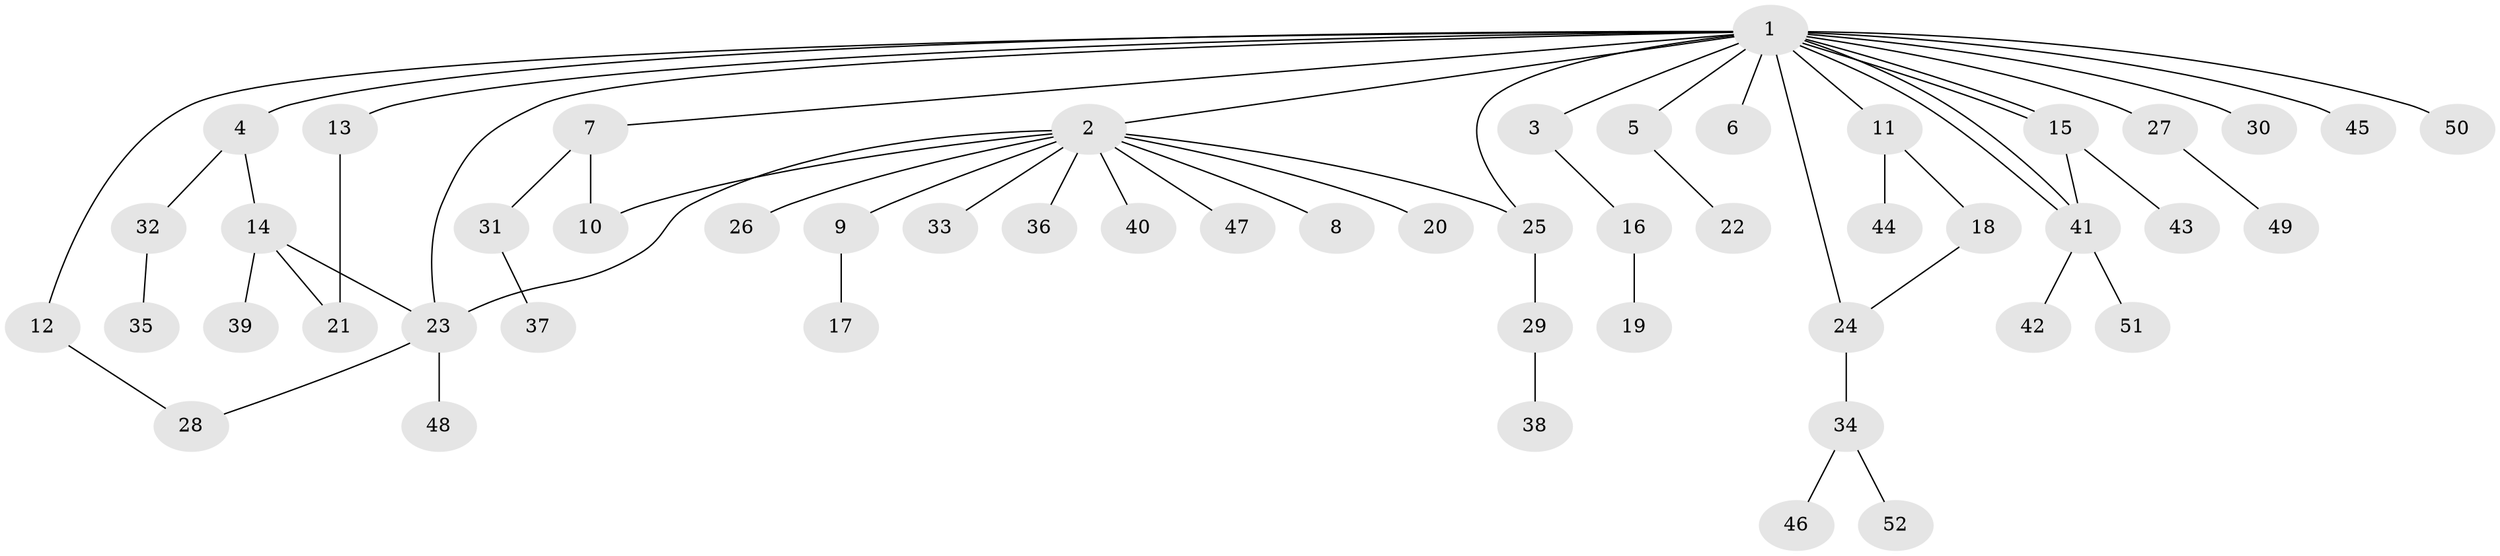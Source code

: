 // coarse degree distribution, {13: 0.027777777777777776, 1: 0.6944444444444444, 2: 0.19444444444444445, 3: 0.027777777777777776, 16: 0.027777777777777776, 5: 0.027777777777777776}
// Generated by graph-tools (version 1.1) at 2025/51/03/04/25 21:51:50]
// undirected, 52 vertices, 61 edges
graph export_dot {
graph [start="1"]
  node [color=gray90,style=filled];
  1;
  2;
  3;
  4;
  5;
  6;
  7;
  8;
  9;
  10;
  11;
  12;
  13;
  14;
  15;
  16;
  17;
  18;
  19;
  20;
  21;
  22;
  23;
  24;
  25;
  26;
  27;
  28;
  29;
  30;
  31;
  32;
  33;
  34;
  35;
  36;
  37;
  38;
  39;
  40;
  41;
  42;
  43;
  44;
  45;
  46;
  47;
  48;
  49;
  50;
  51;
  52;
  1 -- 2;
  1 -- 3;
  1 -- 4;
  1 -- 5;
  1 -- 6;
  1 -- 7;
  1 -- 11;
  1 -- 12;
  1 -- 13;
  1 -- 15;
  1 -- 15;
  1 -- 23;
  1 -- 24;
  1 -- 25;
  1 -- 27;
  1 -- 30;
  1 -- 41;
  1 -- 41;
  1 -- 45;
  1 -- 50;
  2 -- 8;
  2 -- 9;
  2 -- 10;
  2 -- 20;
  2 -- 23;
  2 -- 25;
  2 -- 26;
  2 -- 33;
  2 -- 36;
  2 -- 40;
  2 -- 47;
  3 -- 16;
  4 -- 14;
  4 -- 32;
  5 -- 22;
  7 -- 10;
  7 -- 31;
  9 -- 17;
  11 -- 18;
  11 -- 44;
  12 -- 28;
  13 -- 21;
  14 -- 21;
  14 -- 23;
  14 -- 39;
  15 -- 41;
  15 -- 43;
  16 -- 19;
  18 -- 24;
  23 -- 28;
  23 -- 48;
  24 -- 34;
  25 -- 29;
  27 -- 49;
  29 -- 38;
  31 -- 37;
  32 -- 35;
  34 -- 46;
  34 -- 52;
  41 -- 42;
  41 -- 51;
}
